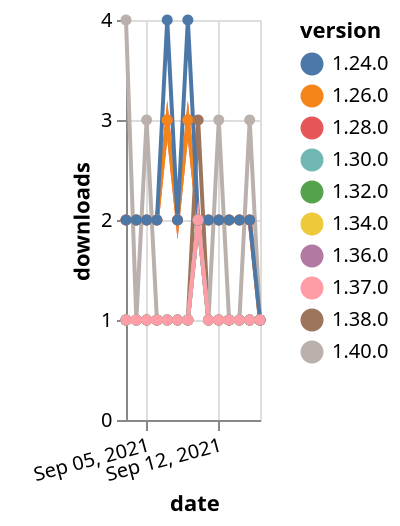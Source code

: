 {"$schema": "https://vega.github.io/schema/vega-lite/v5.json", "description": "A simple bar chart with embedded data.", "data": {"values": [{"date": "2021-09-03", "total": 203, "delta": 1, "version": "1.34.0"}, {"date": "2021-09-04", "total": 204, "delta": 1, "version": "1.34.0"}, {"date": "2021-09-05", "total": 205, "delta": 1, "version": "1.34.0"}, {"date": "2021-09-06", "total": 206, "delta": 1, "version": "1.34.0"}, {"date": "2021-09-07", "total": 207, "delta": 1, "version": "1.34.0"}, {"date": "2021-09-08", "total": 208, "delta": 1, "version": "1.34.0"}, {"date": "2021-09-09", "total": 209, "delta": 1, "version": "1.34.0"}, {"date": "2021-09-10", "total": 211, "delta": 2, "version": "1.34.0"}, {"date": "2021-09-11", "total": 212, "delta": 1, "version": "1.34.0"}, {"date": "2021-09-12", "total": 213, "delta": 1, "version": "1.34.0"}, {"date": "2021-09-13", "total": 214, "delta": 1, "version": "1.34.0"}, {"date": "2021-09-14", "total": 215, "delta": 1, "version": "1.34.0"}, {"date": "2021-09-15", "total": 216, "delta": 1, "version": "1.34.0"}, {"date": "2021-09-16", "total": 217, "delta": 1, "version": "1.34.0"}, {"date": "2021-09-03", "total": 205, "delta": 1, "version": "1.32.0"}, {"date": "2021-09-04", "total": 206, "delta": 1, "version": "1.32.0"}, {"date": "2021-09-05", "total": 207, "delta": 1, "version": "1.32.0"}, {"date": "2021-09-06", "total": 208, "delta": 1, "version": "1.32.0"}, {"date": "2021-09-07", "total": 209, "delta": 1, "version": "1.32.0"}, {"date": "2021-09-08", "total": 210, "delta": 1, "version": "1.32.0"}, {"date": "2021-09-09", "total": 211, "delta": 1, "version": "1.32.0"}, {"date": "2021-09-10", "total": 213, "delta": 2, "version": "1.32.0"}, {"date": "2021-09-11", "total": 214, "delta": 1, "version": "1.32.0"}, {"date": "2021-09-12", "total": 215, "delta": 1, "version": "1.32.0"}, {"date": "2021-09-13", "total": 216, "delta": 1, "version": "1.32.0"}, {"date": "2021-09-14", "total": 217, "delta": 1, "version": "1.32.0"}, {"date": "2021-09-15", "total": 218, "delta": 1, "version": "1.32.0"}, {"date": "2021-09-16", "total": 219, "delta": 1, "version": "1.32.0"}, {"date": "2021-09-03", "total": 2299, "delta": 2, "version": "1.28.0"}, {"date": "2021-09-04", "total": 2301, "delta": 2, "version": "1.28.0"}, {"date": "2021-09-05", "total": 2303, "delta": 2, "version": "1.28.0"}, {"date": "2021-09-06", "total": 2305, "delta": 2, "version": "1.28.0"}, {"date": "2021-09-07", "total": 2308, "delta": 3, "version": "1.28.0"}, {"date": "2021-09-08", "total": 2310, "delta": 2, "version": "1.28.0"}, {"date": "2021-09-09", "total": 2313, "delta": 3, "version": "1.28.0"}, {"date": "2021-09-10", "total": 2315, "delta": 2, "version": "1.28.0"}, {"date": "2021-09-11", "total": 2317, "delta": 2, "version": "1.28.0"}, {"date": "2021-09-12", "total": 2319, "delta": 2, "version": "1.28.0"}, {"date": "2021-09-13", "total": 2321, "delta": 2, "version": "1.28.0"}, {"date": "2021-09-14", "total": 2323, "delta": 2, "version": "1.28.0"}, {"date": "2021-09-15", "total": 2325, "delta": 2, "version": "1.28.0"}, {"date": "2021-09-16", "total": 2326, "delta": 1, "version": "1.28.0"}, {"date": "2021-09-03", "total": 2614, "delta": 2, "version": "1.26.0"}, {"date": "2021-09-04", "total": 2616, "delta": 2, "version": "1.26.0"}, {"date": "2021-09-05", "total": 2618, "delta": 2, "version": "1.26.0"}, {"date": "2021-09-06", "total": 2620, "delta": 2, "version": "1.26.0"}, {"date": "2021-09-07", "total": 2623, "delta": 3, "version": "1.26.0"}, {"date": "2021-09-08", "total": 2625, "delta": 2, "version": "1.26.0"}, {"date": "2021-09-09", "total": 2628, "delta": 3, "version": "1.26.0"}, {"date": "2021-09-10", "total": 2630, "delta": 2, "version": "1.26.0"}, {"date": "2021-09-11", "total": 2632, "delta": 2, "version": "1.26.0"}, {"date": "2021-09-12", "total": 2634, "delta": 2, "version": "1.26.0"}, {"date": "2021-09-13", "total": 2636, "delta": 2, "version": "1.26.0"}, {"date": "2021-09-14", "total": 2638, "delta": 2, "version": "1.26.0"}, {"date": "2021-09-15", "total": 2640, "delta": 2, "version": "1.26.0"}, {"date": "2021-09-16", "total": 2641, "delta": 1, "version": "1.26.0"}, {"date": "2021-09-03", "total": 204, "delta": 1, "version": "1.38.0"}, {"date": "2021-09-04", "total": 205, "delta": 1, "version": "1.38.0"}, {"date": "2021-09-05", "total": 206, "delta": 1, "version": "1.38.0"}, {"date": "2021-09-06", "total": 207, "delta": 1, "version": "1.38.0"}, {"date": "2021-09-07", "total": 208, "delta": 1, "version": "1.38.0"}, {"date": "2021-09-08", "total": 209, "delta": 1, "version": "1.38.0"}, {"date": "2021-09-09", "total": 210, "delta": 1, "version": "1.38.0"}, {"date": "2021-09-10", "total": 213, "delta": 3, "version": "1.38.0"}, {"date": "2021-09-11", "total": 214, "delta": 1, "version": "1.38.0"}, {"date": "2021-09-12", "total": 215, "delta": 1, "version": "1.38.0"}, {"date": "2021-09-13", "total": 216, "delta": 1, "version": "1.38.0"}, {"date": "2021-09-14", "total": 217, "delta": 1, "version": "1.38.0"}, {"date": "2021-09-15", "total": 218, "delta": 1, "version": "1.38.0"}, {"date": "2021-09-16", "total": 219, "delta": 1, "version": "1.38.0"}, {"date": "2021-09-03", "total": 173, "delta": 1, "version": "1.36.0"}, {"date": "2021-09-04", "total": 174, "delta": 1, "version": "1.36.0"}, {"date": "2021-09-05", "total": 175, "delta": 1, "version": "1.36.0"}, {"date": "2021-09-06", "total": 176, "delta": 1, "version": "1.36.0"}, {"date": "2021-09-07", "total": 177, "delta": 1, "version": "1.36.0"}, {"date": "2021-09-08", "total": 178, "delta": 1, "version": "1.36.0"}, {"date": "2021-09-09", "total": 179, "delta": 1, "version": "1.36.0"}, {"date": "2021-09-10", "total": 181, "delta": 2, "version": "1.36.0"}, {"date": "2021-09-11", "total": 182, "delta": 1, "version": "1.36.0"}, {"date": "2021-09-12", "total": 183, "delta": 1, "version": "1.36.0"}, {"date": "2021-09-13", "total": 184, "delta": 1, "version": "1.36.0"}, {"date": "2021-09-14", "total": 185, "delta": 1, "version": "1.36.0"}, {"date": "2021-09-15", "total": 186, "delta": 1, "version": "1.36.0"}, {"date": "2021-09-16", "total": 187, "delta": 1, "version": "1.36.0"}, {"date": "2021-09-03", "total": 137, "delta": 4, "version": "1.40.0"}, {"date": "2021-09-04", "total": 138, "delta": 1, "version": "1.40.0"}, {"date": "2021-09-05", "total": 141, "delta": 3, "version": "1.40.0"}, {"date": "2021-09-06", "total": 142, "delta": 1, "version": "1.40.0"}, {"date": "2021-09-07", "total": 143, "delta": 1, "version": "1.40.0"}, {"date": "2021-09-08", "total": 144, "delta": 1, "version": "1.40.0"}, {"date": "2021-09-09", "total": 145, "delta": 1, "version": "1.40.0"}, {"date": "2021-09-10", "total": 147, "delta": 2, "version": "1.40.0"}, {"date": "2021-09-11", "total": 148, "delta": 1, "version": "1.40.0"}, {"date": "2021-09-12", "total": 151, "delta": 3, "version": "1.40.0"}, {"date": "2021-09-13", "total": 152, "delta": 1, "version": "1.40.0"}, {"date": "2021-09-14", "total": 153, "delta": 1, "version": "1.40.0"}, {"date": "2021-09-15", "total": 156, "delta": 3, "version": "1.40.0"}, {"date": "2021-09-16", "total": 157, "delta": 1, "version": "1.40.0"}, {"date": "2021-09-03", "total": 257, "delta": 1, "version": "1.30.0"}, {"date": "2021-09-04", "total": 258, "delta": 1, "version": "1.30.0"}, {"date": "2021-09-05", "total": 259, "delta": 1, "version": "1.30.0"}, {"date": "2021-09-06", "total": 260, "delta": 1, "version": "1.30.0"}, {"date": "2021-09-07", "total": 261, "delta": 1, "version": "1.30.0"}, {"date": "2021-09-08", "total": 262, "delta": 1, "version": "1.30.0"}, {"date": "2021-09-09", "total": 263, "delta": 1, "version": "1.30.0"}, {"date": "2021-09-10", "total": 265, "delta": 2, "version": "1.30.0"}, {"date": "2021-09-11", "total": 266, "delta": 1, "version": "1.30.0"}, {"date": "2021-09-12", "total": 267, "delta": 1, "version": "1.30.0"}, {"date": "2021-09-13", "total": 268, "delta": 1, "version": "1.30.0"}, {"date": "2021-09-14", "total": 269, "delta": 1, "version": "1.30.0"}, {"date": "2021-09-15", "total": 270, "delta": 1, "version": "1.30.0"}, {"date": "2021-09-16", "total": 271, "delta": 1, "version": "1.30.0"}, {"date": "2021-09-03", "total": 3118, "delta": 2, "version": "1.24.0"}, {"date": "2021-09-04", "total": 3120, "delta": 2, "version": "1.24.0"}, {"date": "2021-09-05", "total": 3122, "delta": 2, "version": "1.24.0"}, {"date": "2021-09-06", "total": 3124, "delta": 2, "version": "1.24.0"}, {"date": "2021-09-07", "total": 3128, "delta": 4, "version": "1.24.0"}, {"date": "2021-09-08", "total": 3130, "delta": 2, "version": "1.24.0"}, {"date": "2021-09-09", "total": 3134, "delta": 4, "version": "1.24.0"}, {"date": "2021-09-10", "total": 3136, "delta": 2, "version": "1.24.0"}, {"date": "2021-09-11", "total": 3138, "delta": 2, "version": "1.24.0"}, {"date": "2021-09-12", "total": 3140, "delta": 2, "version": "1.24.0"}, {"date": "2021-09-13", "total": 3142, "delta": 2, "version": "1.24.0"}, {"date": "2021-09-14", "total": 3144, "delta": 2, "version": "1.24.0"}, {"date": "2021-09-15", "total": 3146, "delta": 2, "version": "1.24.0"}, {"date": "2021-09-16", "total": 3147, "delta": 1, "version": "1.24.0"}, {"date": "2021-09-03", "total": 162, "delta": 1, "version": "1.37.0"}, {"date": "2021-09-04", "total": 163, "delta": 1, "version": "1.37.0"}, {"date": "2021-09-05", "total": 164, "delta": 1, "version": "1.37.0"}, {"date": "2021-09-06", "total": 165, "delta": 1, "version": "1.37.0"}, {"date": "2021-09-07", "total": 166, "delta": 1, "version": "1.37.0"}, {"date": "2021-09-08", "total": 167, "delta": 1, "version": "1.37.0"}, {"date": "2021-09-09", "total": 168, "delta": 1, "version": "1.37.0"}, {"date": "2021-09-10", "total": 170, "delta": 2, "version": "1.37.0"}, {"date": "2021-09-11", "total": 171, "delta": 1, "version": "1.37.0"}, {"date": "2021-09-12", "total": 172, "delta": 1, "version": "1.37.0"}, {"date": "2021-09-13", "total": 173, "delta": 1, "version": "1.37.0"}, {"date": "2021-09-14", "total": 174, "delta": 1, "version": "1.37.0"}, {"date": "2021-09-15", "total": 175, "delta": 1, "version": "1.37.0"}, {"date": "2021-09-16", "total": 176, "delta": 1, "version": "1.37.0"}]}, "width": "container", "mark": {"type": "line", "point": {"filled": true}}, "encoding": {"x": {"field": "date", "type": "temporal", "timeUnit": "yearmonthdate", "title": "date", "axis": {"labelAngle": -15}}, "y": {"field": "delta", "type": "quantitative", "title": "downloads"}, "color": {"field": "version", "type": "nominal"}, "tooltip": {"field": "delta"}}}